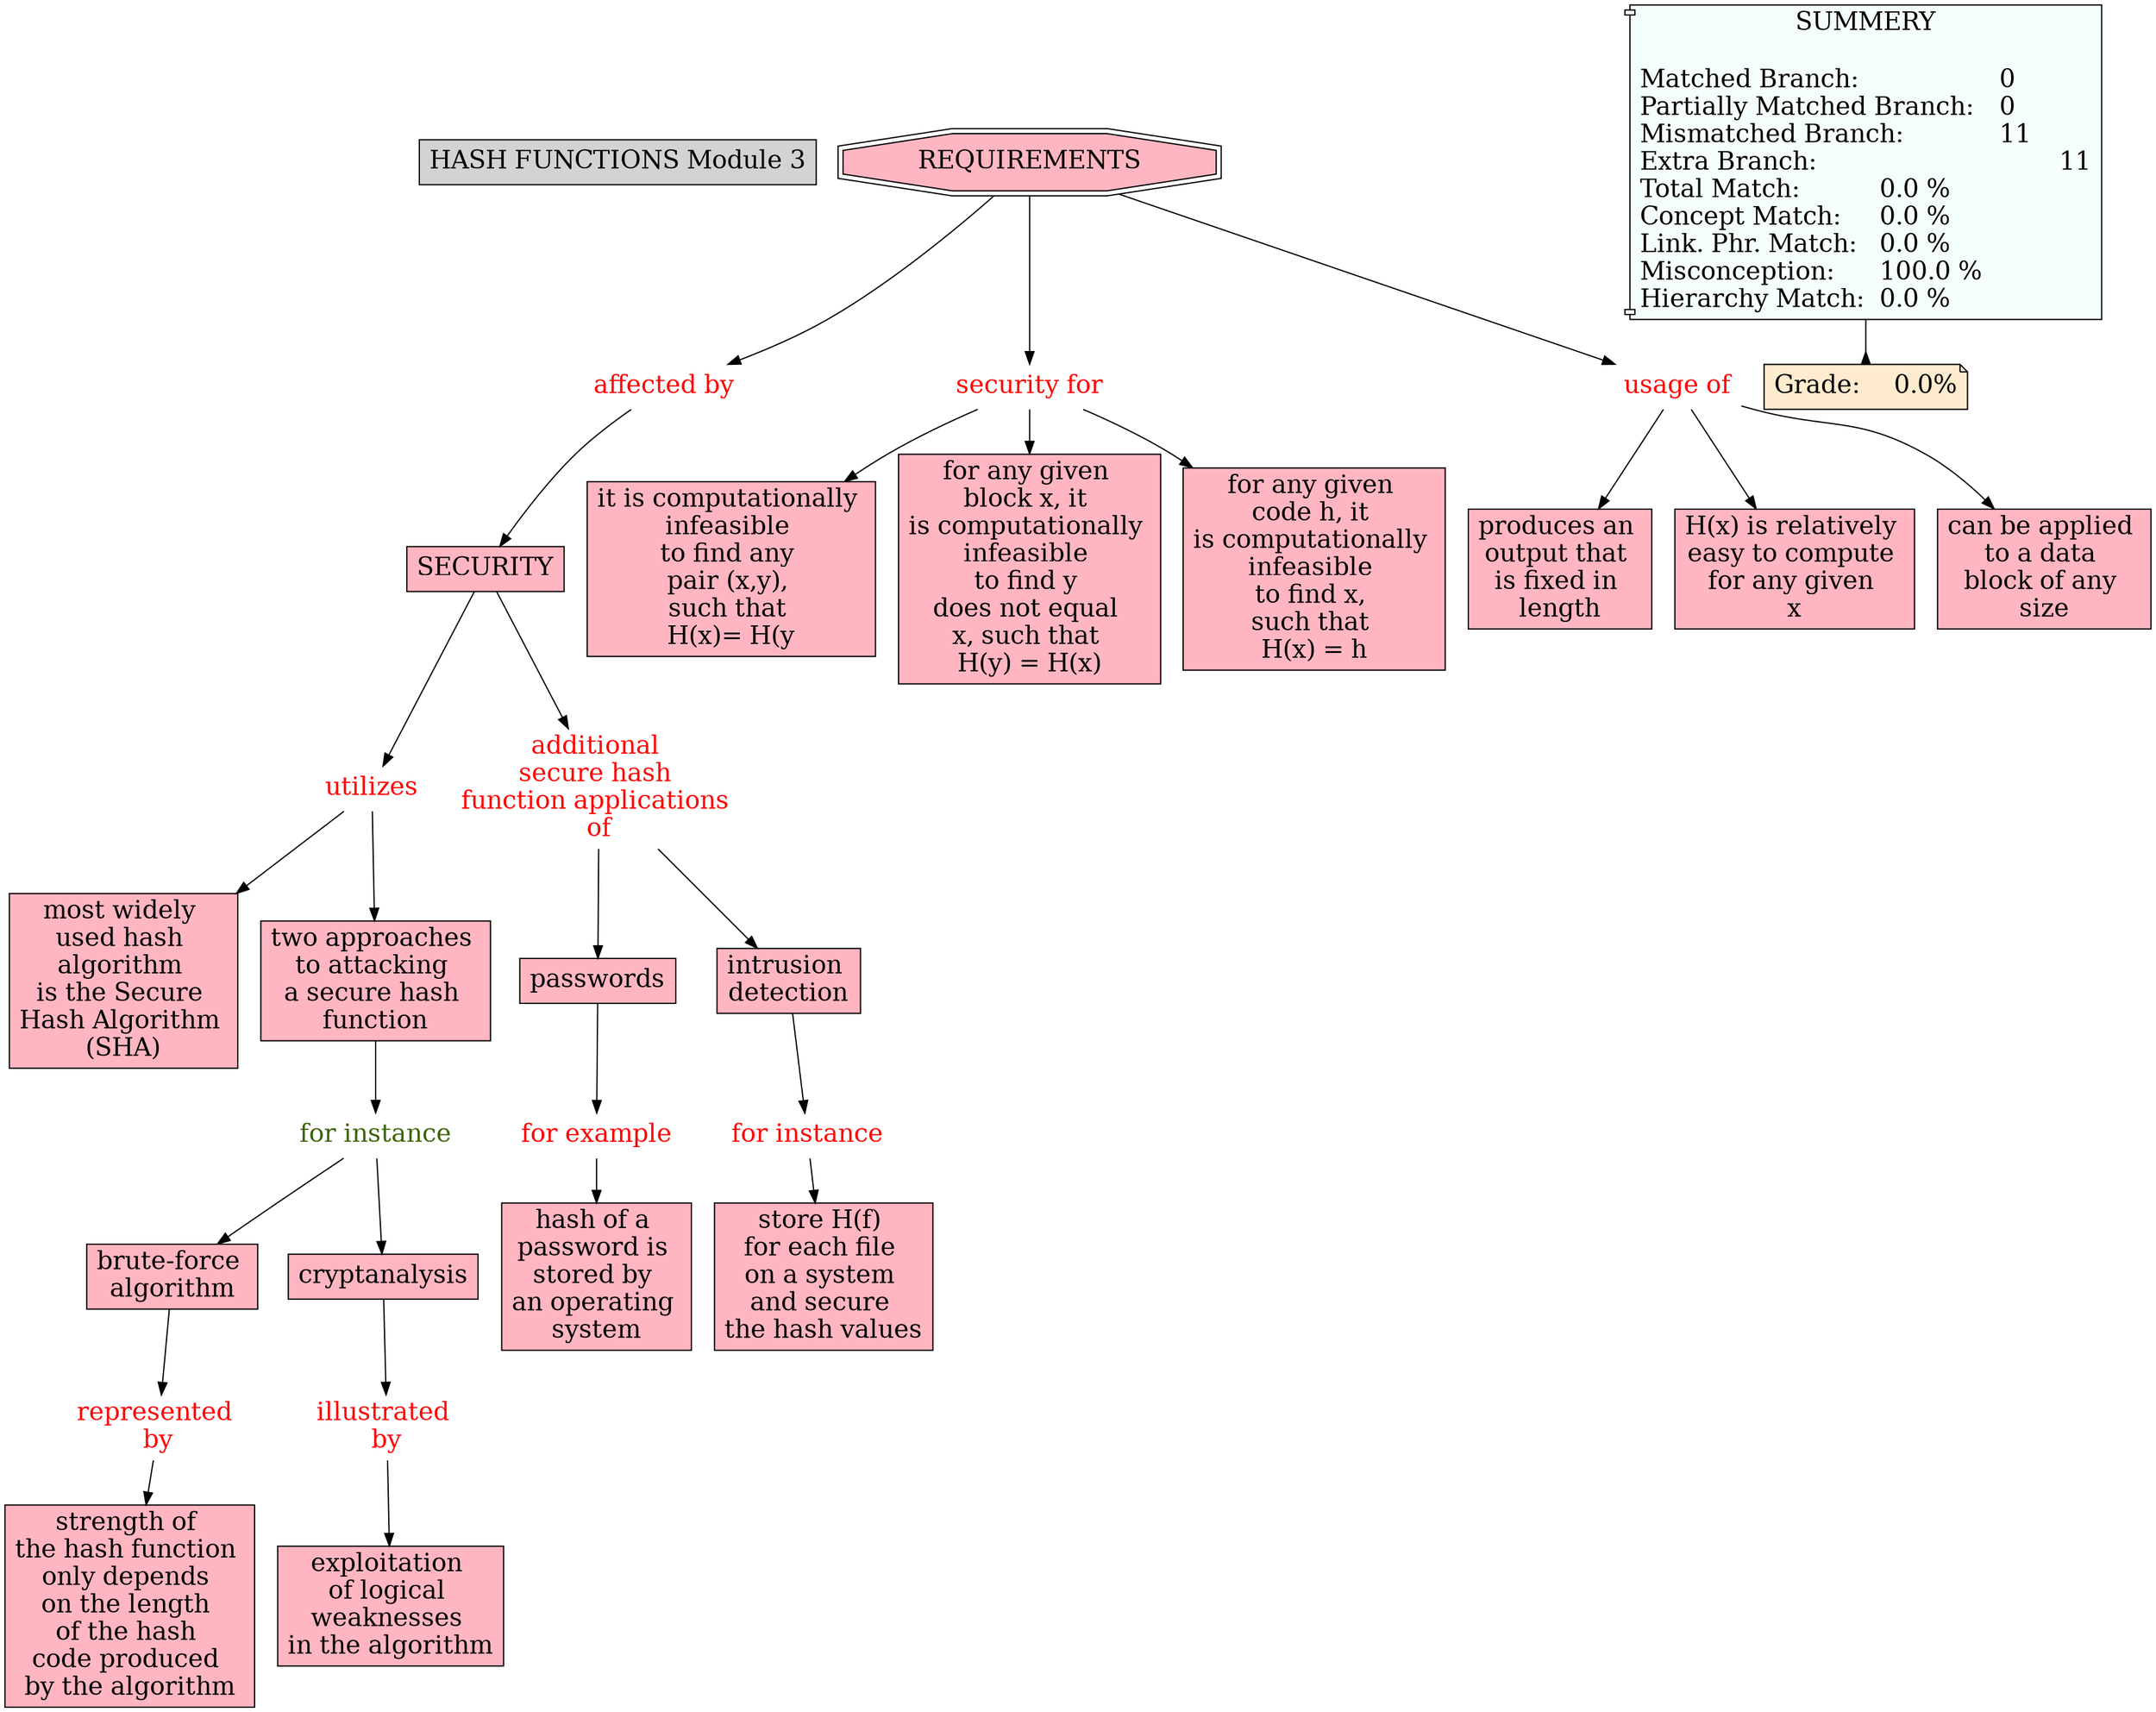 // The Round Table
digraph {
	"1S3ZPGN61-7FY0SL-QR1" [label="HASH FUNCTIONS Module 3" Gsplines=true fontsize=20 shape=rect style=filled]
	"1S46LVQ3K-XFKMM-CYY" [label=SECURITY Gsplines=true fillcolor="#FFB6C1" fontsize=20 shape=rect style=filled]
	"1S46M7PWL-L4BV9Z-DBR" [label=utilizes Gsplines=true fontcolor=red fontsize=20 shape=none]
	"1S46LVQ3K-XFKMM-CYY" -> "1S46M7PWL-L4BV9Z-DBR" [constraint=true]
	"1S46LV142-KKCZQP-CXK" [label=REQUIREMENTS Gsplines=true fillcolor="#FFB6C1" fontsize=20 shape=doubleoctagon style=filled]
	"1S46LX2VY-FX1XYT-D3T" [label="affected by
" Gsplines=true fontcolor=red fontsize=20 shape=none]
	"1S46LV142-KKCZQP-CXK" -> "1S46LX2VY-FX1XYT-D3T" [constraint=true]
	"1S46M7PWL-L4BV9Z-DBR" [label=utilizes Gsplines=true fontcolor=red fontsize=20 shape=none]
	"1S46M45S7-MM3SWT-D7T" [label="most widely 
used hash 
algorithm 
is the Secure 
Hash Algorithm 
(SHA)" Gsplines=true fillcolor="#FFB6C1" fontsize=20 shape=rect style=filled]
	"1S46M7PWL-L4BV9Z-DBR" -> "1S46M45S7-MM3SWT-D7T" [constraint=true]
	"1S46LV142-KKCZQP-CXK" [label=REQUIREMENTS Gsplines=true fillcolor="#FFB6C1" fontsize=20 shape=doubleoctagon style=filled]
	"1S46M56DS-9V6M5Y-D8B" [label="security for
" Gsplines=true fontcolor=red fontsize=20 shape=none]
	"1S46LV142-KKCZQP-CXK" -> "1S46M56DS-9V6M5Y-D8B" [constraint=true]
	"1S46M2RLV-1BBPMVW-D5S" [label="usage of" Gsplines=true fontcolor=red fontsize=20 shape=none]
	"1S46M2WFL-1D9LHQR-D6G" [label="produces an 
output that 
is fixed in 
length" Gsplines=true fillcolor="#FFB6C1" fontsize=20 shape=rect style=filled]
	"1S46M2RLV-1BBPMVW-D5S" -> "1S46M2WFL-1D9LHQR-D6G" [constraint=true]
	"1S46N2LQ9-1XNR6D7-F4S" [label="illustrated 
by" Gsplines=true fontcolor=red fontsize=20 shape=none]
	"1S46N2LQ7-R53NY-F4P" [label="exploitation 
of logical 
weaknesses 
in the algorithm
" Gsplines=true fillcolor="#FFB6C1" fontsize=20 shape=rect style=filled]
	"1S46N2LQ9-1XNR6D7-F4S" -> "1S46N2LQ7-R53NY-F4P" [constraint=true]
	"1S46M84X6-21BRFPF-DD7" [label="brute-force 
algorithm" Gsplines=true fillcolor="#FFB6C1" fontsize=20 shape=rect style=filled]
	"1S46N4BBD-1QWM48G-F6Y" [label="represented 
by" Gsplines=true fontcolor=red fontsize=20 shape=none]
	"1S46M84X6-21BRFPF-DD7" -> "1S46N4BBD-1QWM48G-F6Y" [constraint=true]
	"1S46M56DS-9V6M5Y-D8B" [label="security for
" Gsplines=true fontcolor=red fontsize=20 shape=none]
	"1S46M5NBG-152WNPX-D92" [label="it is computationally 
infeasible 
to find any 
pair (x,y), 
such that 
H(x)= H(y" Gsplines=true fillcolor="#FFB6C1" fontsize=20 shape=rect style=filled]
	"1S46M56DS-9V6M5Y-D8B" -> "1S46M5NBG-152WNPX-D92" [constraint=true]
	"1S46M7PWJ-95J4F4-DBN" [label="two approaches 
to attacking 
a secure hash 
function" Gsplines=true fillcolor="#FFB6C1" fontsize=20 shape=rect style=filled]
	"1S46M7Y4R-1XQH9ZN-DCH" [label="for instance
" Gsplines=true fontcolor="#3B6300" fontsize=20 shape=none]
	"1S46M7PWJ-95J4F4-DBN" -> "1S46M7Y4R-1XQH9ZN-DCH" [constraint=true]
	"1S46M2RLV-1BBPMVW-D5S" [label="usage of" Gsplines=true fontcolor=red fontsize=20 shape=none]
	"1S46M30RM-2CQ8F7C-D6Y" [label="H(x) is relatively 
easy to compute 
for any given 
x" Gsplines=true fillcolor="#FFB6C1" fontsize=20 shape=rect style=filled]
	"1S46M2RLV-1BBPMVW-D5S" -> "1S46M30RM-2CQ8F7C-D6Y" [constraint=true]
	"1S46NHM8T-RQT06B-FLW" [label="for example
" Gsplines=true fontcolor=red fontsize=20 shape=none]
	"1S46NHM8Q-R5JNVC-FLS" [label="hash of a 
password is 
stored by 
an operating 
system" Gsplines=true fillcolor="#FFB6C1" fontsize=20 shape=rect style=filled]
	"1S46NHM8T-RQT06B-FLW" -> "1S46NHM8Q-R5JNVC-FLS" [constraint=true]
	"1S46M7Y4R-1XQH9ZN-DCH" [label="for instance
" Gsplines=true fontcolor="#3B6300" fontsize=20 shape=none]
	"1S46M44CP-2726NTS-D7P" [label=cryptanalysis Gsplines=true fillcolor="#FFB6C1" fontsize=20 shape=rect style=filled]
	"1S46M7Y4R-1XQH9ZN-DCH" -> "1S46M44CP-2726NTS-D7P" [constraint=true]
	"1S46M2RLV-1BBPMVW-D5S" [label="usage of" Gsplines=true fontcolor=red fontsize=20 shape=none]
	"1S46M2RLS-WNXB3Y-D5P" [label="can be applied 
to a data 
block of any 
size" Gsplines=true fillcolor="#FFB6C1" fontsize=20 shape=rect style=filled]
	"1S46M2RLV-1BBPMVW-D5S" -> "1S46M2RLS-WNXB3Y-D5P" [constraint=true]
	"1S46M56DS-9V6M5Y-D8B" [label="security for
" Gsplines=true fontcolor=red fontsize=20 shape=none]
	"1S46M5RQV-1BK4S8T-D9K" [label="for any given 
block x, it 
is computationally 
infeasible 
to find y 
does not equal 
x, such that 
H(y) = H(x)
" Gsplines=true fillcolor="#FFB6C1" fontsize=20 shape=rect style=filled]
	"1S46M56DS-9V6M5Y-D8B" -> "1S46M5RQV-1BK4S8T-D9K" [constraint=true]
	"1S46M8PW5-VGCN6T-DF3" [label="additional 
secure hash 
function applications 
of" Gsplines=true fontcolor=red fontsize=20 shape=none]
	"1S46M42VR-L0C5H8-D7K" [label=passwords Gsplines=true fillcolor="#FFB6C1" fontsize=20 shape=rect style=filled]
	"1S46M8PW5-VGCN6T-DF3" -> "1S46M42VR-L0C5H8-D7K" [constraint=true]
	"1S46NKB50-1P2WPBJ-FQH" [label="for instance
" Gsplines=true fontcolor=red fontsize=20 shape=none]
	"1S46NK1J5-1V5CTY2-FPQ" [label="store H(f) 
for each file 
on a system 
and secure 
the hash values
" Gsplines=true fillcolor="#FFB6C1" fontsize=20 shape=rect style=filled]
	"1S46NKB50-1P2WPBJ-FQH" -> "1S46NK1J5-1V5CTY2-FPQ" [constraint=true]
	"1S46N4BBD-1QWM48G-F6Y" [label="represented 
by" Gsplines=true fontcolor=red fontsize=20 shape=none]
	"1S46N2Z4N-11JBPSV-F5J" [label="strength of 
the hash function 
only depends 
on the length 
of the hash 
code produced 
by the algorithm
" Gsplines=true fillcolor="#FFB6C1" fontsize=20 shape=rect style=filled]
	"1S46N4BBD-1QWM48G-F6Y" -> "1S46N2Z4N-11JBPSV-F5J" [constraint=true]
	"1S46M42VR-L0C5H8-D7K" [label=passwords Gsplines=true fillcolor="#FFB6C1" fontsize=20 shape=rect style=filled]
	"1S46NHM8T-RQT06B-FLW" [label="for example
" Gsplines=true fontcolor=red fontsize=20 shape=none]
	"1S46M42VR-L0C5H8-D7K" -> "1S46NHM8T-RQT06B-FLW" [constraint=true]
	"1S46LVQ3K-XFKMM-CYY" [label=SECURITY Gsplines=true fillcolor="#FFB6C1" fontsize=20 shape=rect style=filled]
	"1S46M8PW5-VGCN6T-DF3" [label="additional 
secure hash 
function applications 
of" Gsplines=true fontcolor=red fontsize=20 shape=none]
	"1S46LVQ3K-XFKMM-CYY" -> "1S46M8PW5-VGCN6T-DF3" [constraint=true]
	"1S46M44CP-2726NTS-D7P" [label=cryptanalysis Gsplines=true fillcolor="#FFB6C1" fontsize=20 shape=rect style=filled]
	"1S46N2LQ9-1XNR6D7-F4S" [label="illustrated 
by" Gsplines=true fontcolor=red fontsize=20 shape=none]
	"1S46M44CP-2726NTS-D7P" -> "1S46N2LQ9-1XNR6D7-F4S" [constraint=true]
	"1S46M8PW5-VGCN6T-DF3" [label="additional 
secure hash 
function applications 
of" Gsplines=true fontcolor=red fontsize=20 shape=none]
	"1S46M940S-J236N3-DFT" [label="intrusion 
detection" Gsplines=true fillcolor="#FFB6C1" fontsize=20 shape=rect style=filled]
	"1S46M8PW5-VGCN6T-DF3" -> "1S46M940S-J236N3-DFT" [constraint=true]
	"1S46M940S-J236N3-DFT" [label="intrusion 
detection" Gsplines=true fillcolor="#FFB6C1" fontsize=20 shape=rect style=filled]
	"1S46NKB50-1P2WPBJ-FQH" [label="for instance
" Gsplines=true fontcolor=red fontsize=20 shape=none]
	"1S46M940S-J236N3-DFT" -> "1S46NKB50-1P2WPBJ-FQH" [constraint=true]
	"1S46M7PWL-L4BV9Z-DBR" [label=utilizes Gsplines=true fontcolor=red fontsize=20 shape=none]
	"1S46M7PWJ-95J4F4-DBN" [label="two approaches 
to attacking 
a secure hash 
function" Gsplines=true fillcolor="#FFB6C1" fontsize=20 shape=rect style=filled]
	"1S46M7PWL-L4BV9Z-DBR" -> "1S46M7PWJ-95J4F4-DBN" [constraint=true]
	"1S46LV142-KKCZQP-CXK" [label=REQUIREMENTS Gsplines=true fillcolor="#FFB6C1" fontsize=20 shape=doubleoctagon style=filled]
	"1S46M2RLV-1BBPMVW-D5S" [label="usage of" Gsplines=true fontcolor=red fontsize=20 shape=none]
	"1S46LV142-KKCZQP-CXK" -> "1S46M2RLV-1BBPMVW-D5S" [constraint=true]
	"1S46M7Y4R-1XQH9ZN-DCH" [label="for instance
" Gsplines=true fontcolor="#3B6300" fontsize=20 shape=none]
	"1S46M84X6-21BRFPF-DD7" [label="brute-force 
algorithm" Gsplines=true fillcolor="#FFB6C1" fontsize=20 shape=rect style=filled]
	"1S46M7Y4R-1XQH9ZN-DCH" -> "1S46M84X6-21BRFPF-DD7" [constraint=true]
	"1S46M56DS-9V6M5Y-D8B" [label="security for
" Gsplines=true fontcolor=red fontsize=20 shape=none]
	"1S46M56DQ-278Q08H-D87" [label="for any given 
code h, it 
is computationally 
infeasible 
to find x, 
such that 
H(x) = h" Gsplines=true fillcolor="#FFB6C1" fontsize=20 shape=rect style=filled]
	"1S46M56DS-9V6M5Y-D8B" -> "1S46M56DQ-278Q08H-D87" [constraint=true]
	"1S46LX2VY-FX1XYT-D3T" [label="affected by
" Gsplines=true fontcolor=red fontsize=20 shape=none]
	"1S46LVQ3K-XFKMM-CYY" [label=SECURITY Gsplines=true fillcolor="#FFB6C1" fontsize=20 shape=rect style=filled]
	"1S46LX2VY-FX1XYT-D3T" -> "1S46LVQ3K-XFKMM-CYY" [constraint=true]
	Stat [label="SUMMERY

Matched Branch:			0\lPartially Matched Branch:	0\lMismatched Branch:		11\lExtra Branch:				11\lTotal Match:		0.0 %\lConcept Match:	0.0 %\lLink. Phr. Match:	0.0 %\lMisconception:	100.0 %\lHierarchy Match:	0.0 %\l" Gsplines=true fillcolor="#F5FFFA" fontsize=20 shape=component style=filled]
	Grade [label="Grade:	0.0%" Gsplines=true fillcolor="#FFEBCD" fontsize=20 shape=note style=filled]
	Stat -> Grade [arrowhead=inv color=black constraint=true]
}
